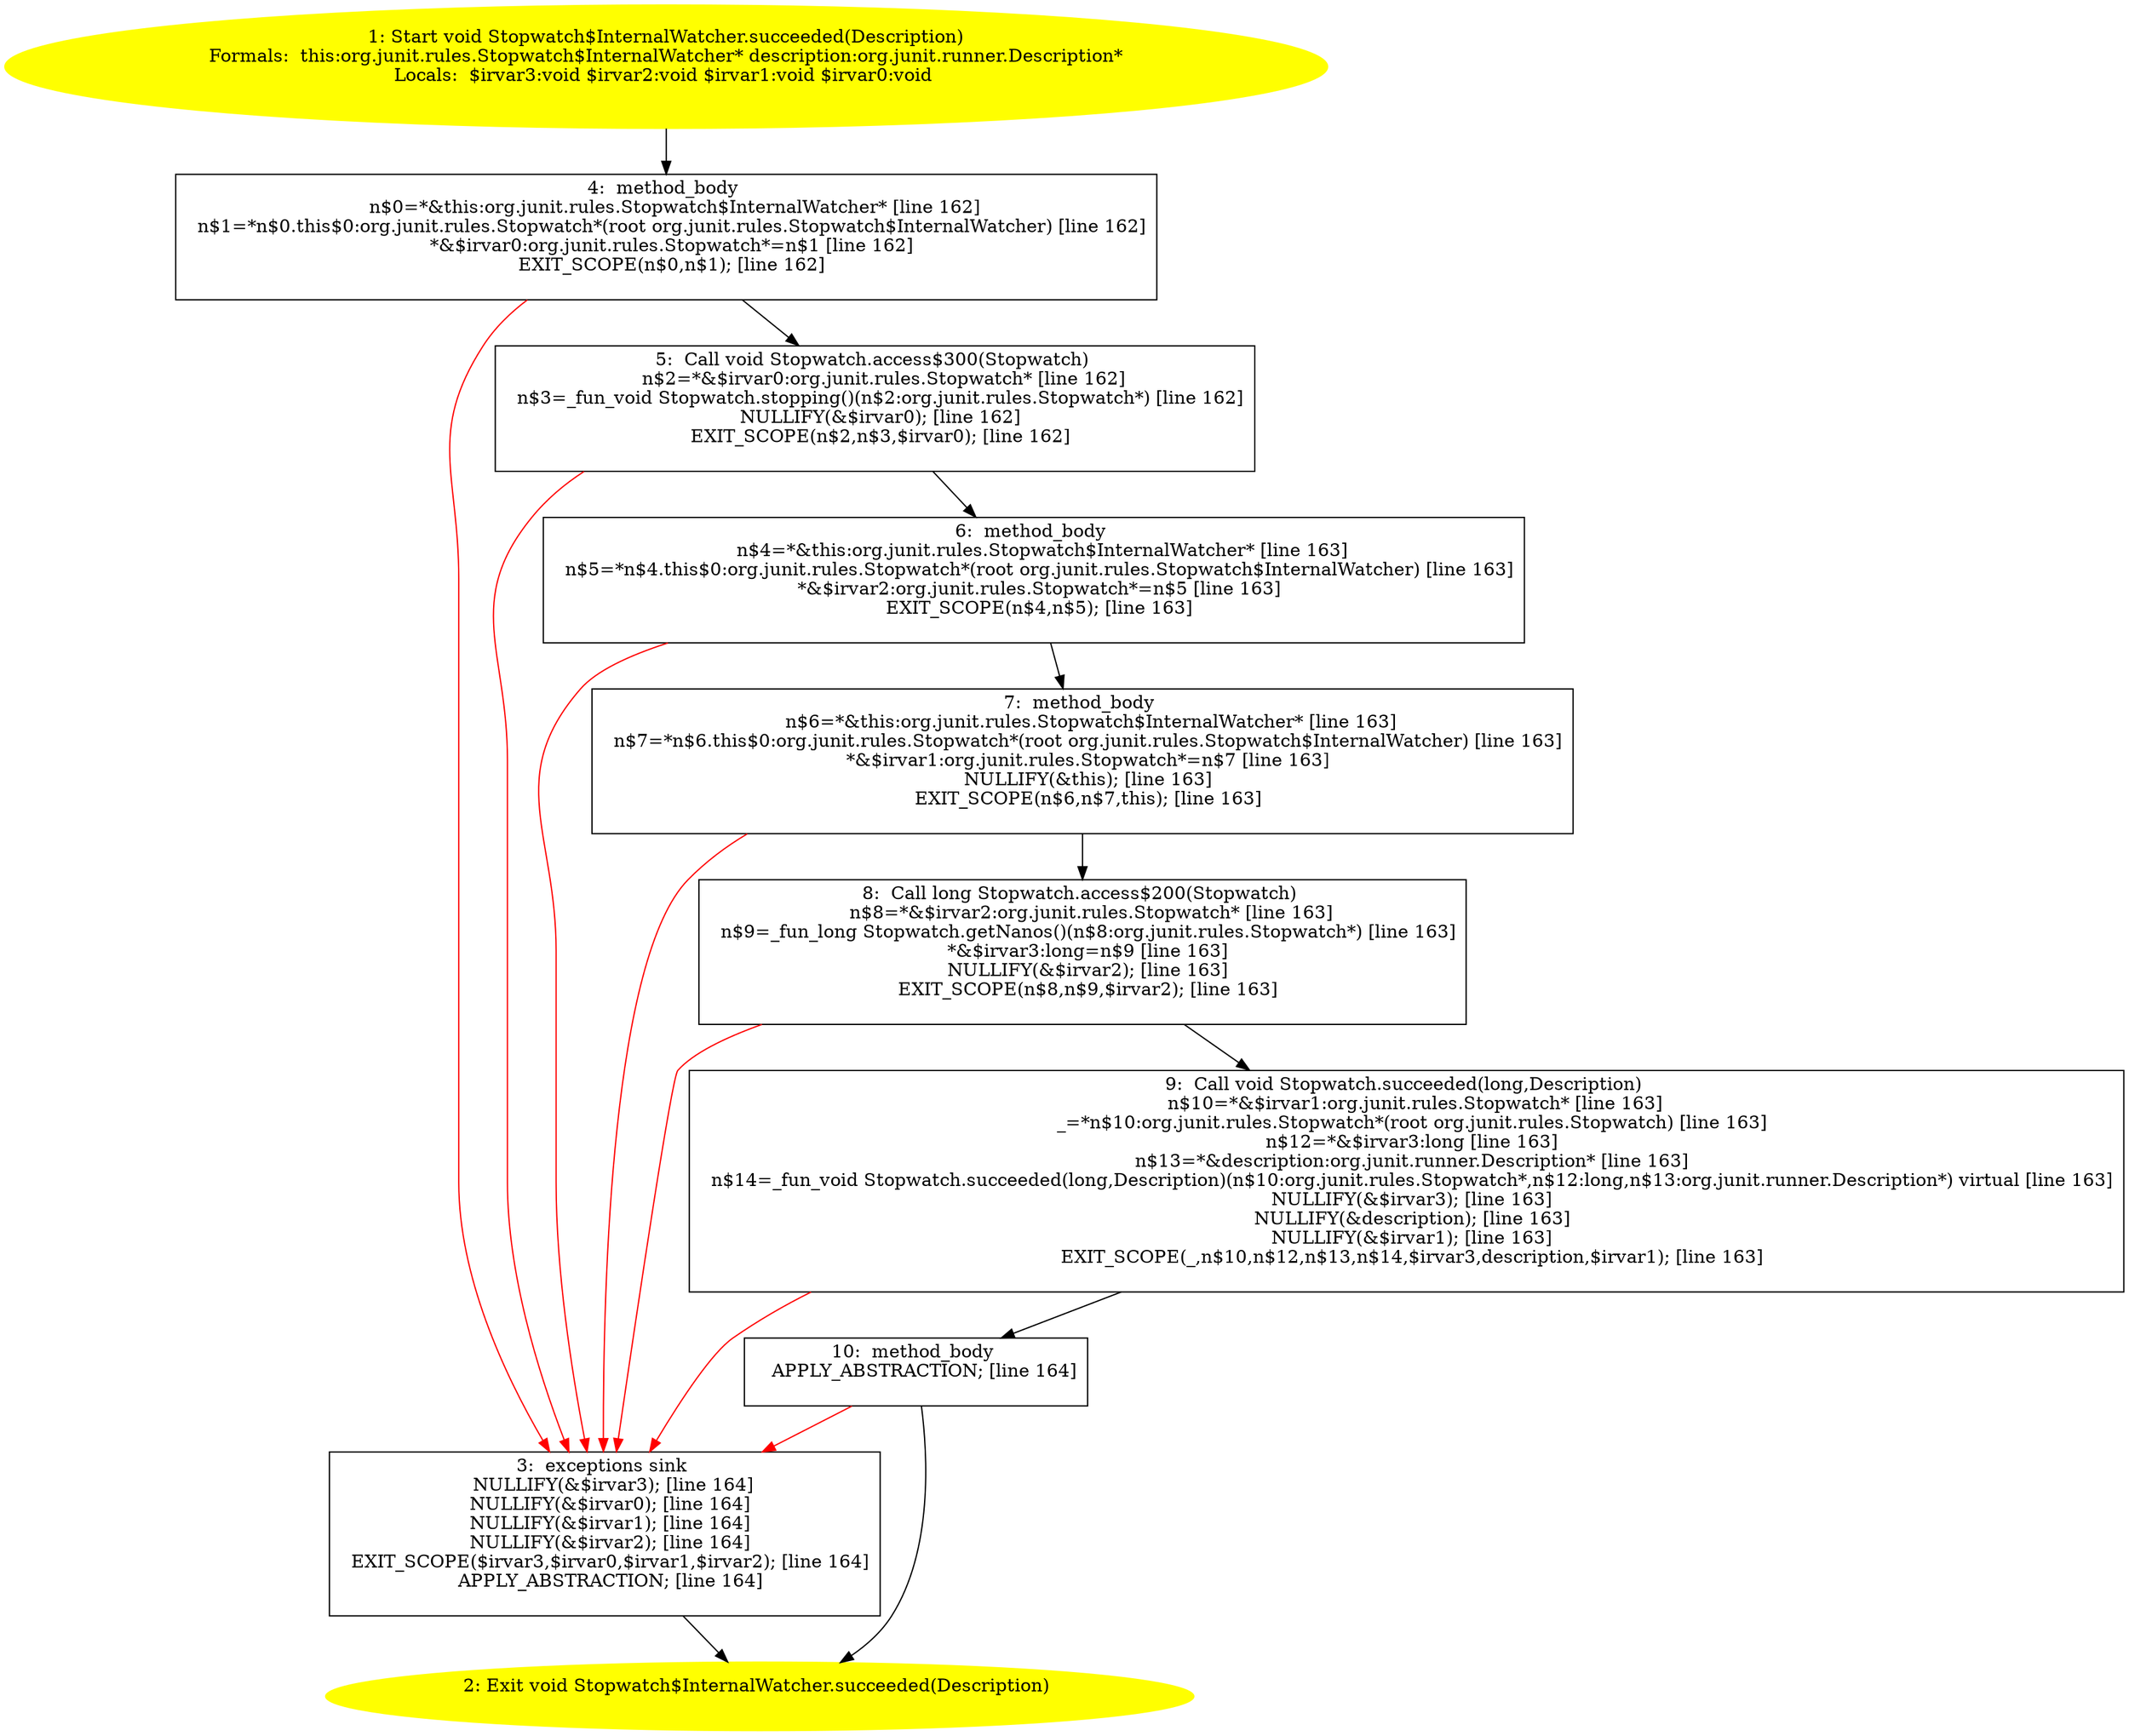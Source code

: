 /* @generated */
digraph cfg {
"org.junit.rules.Stopwatch$InternalWatcher.succeeded(org.junit.runner.Description):void.b2428fd592bda2c7fdb7a0a71355d104_1" [label="1: Start void Stopwatch$InternalWatcher.succeeded(Description)\nFormals:  this:org.junit.rules.Stopwatch$InternalWatcher* description:org.junit.runner.Description*\nLocals:  $irvar3:void $irvar2:void $irvar1:void $irvar0:void \n  " color=yellow style=filled]
	

	 "org.junit.rules.Stopwatch$InternalWatcher.succeeded(org.junit.runner.Description):void.b2428fd592bda2c7fdb7a0a71355d104_1" -> "org.junit.rules.Stopwatch$InternalWatcher.succeeded(org.junit.runner.Description):void.b2428fd592bda2c7fdb7a0a71355d104_4" ;
"org.junit.rules.Stopwatch$InternalWatcher.succeeded(org.junit.runner.Description):void.b2428fd592bda2c7fdb7a0a71355d104_2" [label="2: Exit void Stopwatch$InternalWatcher.succeeded(Description) \n  " color=yellow style=filled]
	

"org.junit.rules.Stopwatch$InternalWatcher.succeeded(org.junit.runner.Description):void.b2428fd592bda2c7fdb7a0a71355d104_3" [label="3:  exceptions sink \n   NULLIFY(&$irvar3); [line 164]\n  NULLIFY(&$irvar0); [line 164]\n  NULLIFY(&$irvar1); [line 164]\n  NULLIFY(&$irvar2); [line 164]\n  EXIT_SCOPE($irvar3,$irvar0,$irvar1,$irvar2); [line 164]\n  APPLY_ABSTRACTION; [line 164]\n " shape="box"]
	

	 "org.junit.rules.Stopwatch$InternalWatcher.succeeded(org.junit.runner.Description):void.b2428fd592bda2c7fdb7a0a71355d104_3" -> "org.junit.rules.Stopwatch$InternalWatcher.succeeded(org.junit.runner.Description):void.b2428fd592bda2c7fdb7a0a71355d104_2" ;
"org.junit.rules.Stopwatch$InternalWatcher.succeeded(org.junit.runner.Description):void.b2428fd592bda2c7fdb7a0a71355d104_4" [label="4:  method_body \n   n$0=*&this:org.junit.rules.Stopwatch$InternalWatcher* [line 162]\n  n$1=*n$0.this$0:org.junit.rules.Stopwatch*(root org.junit.rules.Stopwatch$InternalWatcher) [line 162]\n  *&$irvar0:org.junit.rules.Stopwatch*=n$1 [line 162]\n  EXIT_SCOPE(n$0,n$1); [line 162]\n " shape="box"]
	

	 "org.junit.rules.Stopwatch$InternalWatcher.succeeded(org.junit.runner.Description):void.b2428fd592bda2c7fdb7a0a71355d104_4" -> "org.junit.rules.Stopwatch$InternalWatcher.succeeded(org.junit.runner.Description):void.b2428fd592bda2c7fdb7a0a71355d104_5" ;
	 "org.junit.rules.Stopwatch$InternalWatcher.succeeded(org.junit.runner.Description):void.b2428fd592bda2c7fdb7a0a71355d104_4" -> "org.junit.rules.Stopwatch$InternalWatcher.succeeded(org.junit.runner.Description):void.b2428fd592bda2c7fdb7a0a71355d104_3" [color="red" ];
"org.junit.rules.Stopwatch$InternalWatcher.succeeded(org.junit.runner.Description):void.b2428fd592bda2c7fdb7a0a71355d104_5" [label="5:  Call void Stopwatch.access$300(Stopwatch) \n   n$2=*&$irvar0:org.junit.rules.Stopwatch* [line 162]\n  n$3=_fun_void Stopwatch.stopping()(n$2:org.junit.rules.Stopwatch*) [line 162]\n  NULLIFY(&$irvar0); [line 162]\n  EXIT_SCOPE(n$2,n$3,$irvar0); [line 162]\n " shape="box"]
	

	 "org.junit.rules.Stopwatch$InternalWatcher.succeeded(org.junit.runner.Description):void.b2428fd592bda2c7fdb7a0a71355d104_5" -> "org.junit.rules.Stopwatch$InternalWatcher.succeeded(org.junit.runner.Description):void.b2428fd592bda2c7fdb7a0a71355d104_6" ;
	 "org.junit.rules.Stopwatch$InternalWatcher.succeeded(org.junit.runner.Description):void.b2428fd592bda2c7fdb7a0a71355d104_5" -> "org.junit.rules.Stopwatch$InternalWatcher.succeeded(org.junit.runner.Description):void.b2428fd592bda2c7fdb7a0a71355d104_3" [color="red" ];
"org.junit.rules.Stopwatch$InternalWatcher.succeeded(org.junit.runner.Description):void.b2428fd592bda2c7fdb7a0a71355d104_6" [label="6:  method_body \n   n$4=*&this:org.junit.rules.Stopwatch$InternalWatcher* [line 163]\n  n$5=*n$4.this$0:org.junit.rules.Stopwatch*(root org.junit.rules.Stopwatch$InternalWatcher) [line 163]\n  *&$irvar2:org.junit.rules.Stopwatch*=n$5 [line 163]\n  EXIT_SCOPE(n$4,n$5); [line 163]\n " shape="box"]
	

	 "org.junit.rules.Stopwatch$InternalWatcher.succeeded(org.junit.runner.Description):void.b2428fd592bda2c7fdb7a0a71355d104_6" -> "org.junit.rules.Stopwatch$InternalWatcher.succeeded(org.junit.runner.Description):void.b2428fd592bda2c7fdb7a0a71355d104_7" ;
	 "org.junit.rules.Stopwatch$InternalWatcher.succeeded(org.junit.runner.Description):void.b2428fd592bda2c7fdb7a0a71355d104_6" -> "org.junit.rules.Stopwatch$InternalWatcher.succeeded(org.junit.runner.Description):void.b2428fd592bda2c7fdb7a0a71355d104_3" [color="red" ];
"org.junit.rules.Stopwatch$InternalWatcher.succeeded(org.junit.runner.Description):void.b2428fd592bda2c7fdb7a0a71355d104_7" [label="7:  method_body \n   n$6=*&this:org.junit.rules.Stopwatch$InternalWatcher* [line 163]\n  n$7=*n$6.this$0:org.junit.rules.Stopwatch*(root org.junit.rules.Stopwatch$InternalWatcher) [line 163]\n  *&$irvar1:org.junit.rules.Stopwatch*=n$7 [line 163]\n  NULLIFY(&this); [line 163]\n  EXIT_SCOPE(n$6,n$7,this); [line 163]\n " shape="box"]
	

	 "org.junit.rules.Stopwatch$InternalWatcher.succeeded(org.junit.runner.Description):void.b2428fd592bda2c7fdb7a0a71355d104_7" -> "org.junit.rules.Stopwatch$InternalWatcher.succeeded(org.junit.runner.Description):void.b2428fd592bda2c7fdb7a0a71355d104_8" ;
	 "org.junit.rules.Stopwatch$InternalWatcher.succeeded(org.junit.runner.Description):void.b2428fd592bda2c7fdb7a0a71355d104_7" -> "org.junit.rules.Stopwatch$InternalWatcher.succeeded(org.junit.runner.Description):void.b2428fd592bda2c7fdb7a0a71355d104_3" [color="red" ];
"org.junit.rules.Stopwatch$InternalWatcher.succeeded(org.junit.runner.Description):void.b2428fd592bda2c7fdb7a0a71355d104_8" [label="8:  Call long Stopwatch.access$200(Stopwatch) \n   n$8=*&$irvar2:org.junit.rules.Stopwatch* [line 163]\n  n$9=_fun_long Stopwatch.getNanos()(n$8:org.junit.rules.Stopwatch*) [line 163]\n  *&$irvar3:long=n$9 [line 163]\n  NULLIFY(&$irvar2); [line 163]\n  EXIT_SCOPE(n$8,n$9,$irvar2); [line 163]\n " shape="box"]
	

	 "org.junit.rules.Stopwatch$InternalWatcher.succeeded(org.junit.runner.Description):void.b2428fd592bda2c7fdb7a0a71355d104_8" -> "org.junit.rules.Stopwatch$InternalWatcher.succeeded(org.junit.runner.Description):void.b2428fd592bda2c7fdb7a0a71355d104_9" ;
	 "org.junit.rules.Stopwatch$InternalWatcher.succeeded(org.junit.runner.Description):void.b2428fd592bda2c7fdb7a0a71355d104_8" -> "org.junit.rules.Stopwatch$InternalWatcher.succeeded(org.junit.runner.Description):void.b2428fd592bda2c7fdb7a0a71355d104_3" [color="red" ];
"org.junit.rules.Stopwatch$InternalWatcher.succeeded(org.junit.runner.Description):void.b2428fd592bda2c7fdb7a0a71355d104_9" [label="9:  Call void Stopwatch.succeeded(long,Description) \n   n$10=*&$irvar1:org.junit.rules.Stopwatch* [line 163]\n  _=*n$10:org.junit.rules.Stopwatch*(root org.junit.rules.Stopwatch) [line 163]\n  n$12=*&$irvar3:long [line 163]\n  n$13=*&description:org.junit.runner.Description* [line 163]\n  n$14=_fun_void Stopwatch.succeeded(long,Description)(n$10:org.junit.rules.Stopwatch*,n$12:long,n$13:org.junit.runner.Description*) virtual [line 163]\n  NULLIFY(&$irvar3); [line 163]\n  NULLIFY(&description); [line 163]\n  NULLIFY(&$irvar1); [line 163]\n  EXIT_SCOPE(_,n$10,n$12,n$13,n$14,$irvar3,description,$irvar1); [line 163]\n " shape="box"]
	

	 "org.junit.rules.Stopwatch$InternalWatcher.succeeded(org.junit.runner.Description):void.b2428fd592bda2c7fdb7a0a71355d104_9" -> "org.junit.rules.Stopwatch$InternalWatcher.succeeded(org.junit.runner.Description):void.b2428fd592bda2c7fdb7a0a71355d104_10" ;
	 "org.junit.rules.Stopwatch$InternalWatcher.succeeded(org.junit.runner.Description):void.b2428fd592bda2c7fdb7a0a71355d104_9" -> "org.junit.rules.Stopwatch$InternalWatcher.succeeded(org.junit.runner.Description):void.b2428fd592bda2c7fdb7a0a71355d104_3" [color="red" ];
"org.junit.rules.Stopwatch$InternalWatcher.succeeded(org.junit.runner.Description):void.b2428fd592bda2c7fdb7a0a71355d104_10" [label="10:  method_body \n   APPLY_ABSTRACTION; [line 164]\n " shape="box"]
	

	 "org.junit.rules.Stopwatch$InternalWatcher.succeeded(org.junit.runner.Description):void.b2428fd592bda2c7fdb7a0a71355d104_10" -> "org.junit.rules.Stopwatch$InternalWatcher.succeeded(org.junit.runner.Description):void.b2428fd592bda2c7fdb7a0a71355d104_2" ;
	 "org.junit.rules.Stopwatch$InternalWatcher.succeeded(org.junit.runner.Description):void.b2428fd592bda2c7fdb7a0a71355d104_10" -> "org.junit.rules.Stopwatch$InternalWatcher.succeeded(org.junit.runner.Description):void.b2428fd592bda2c7fdb7a0a71355d104_3" [color="red" ];
}
